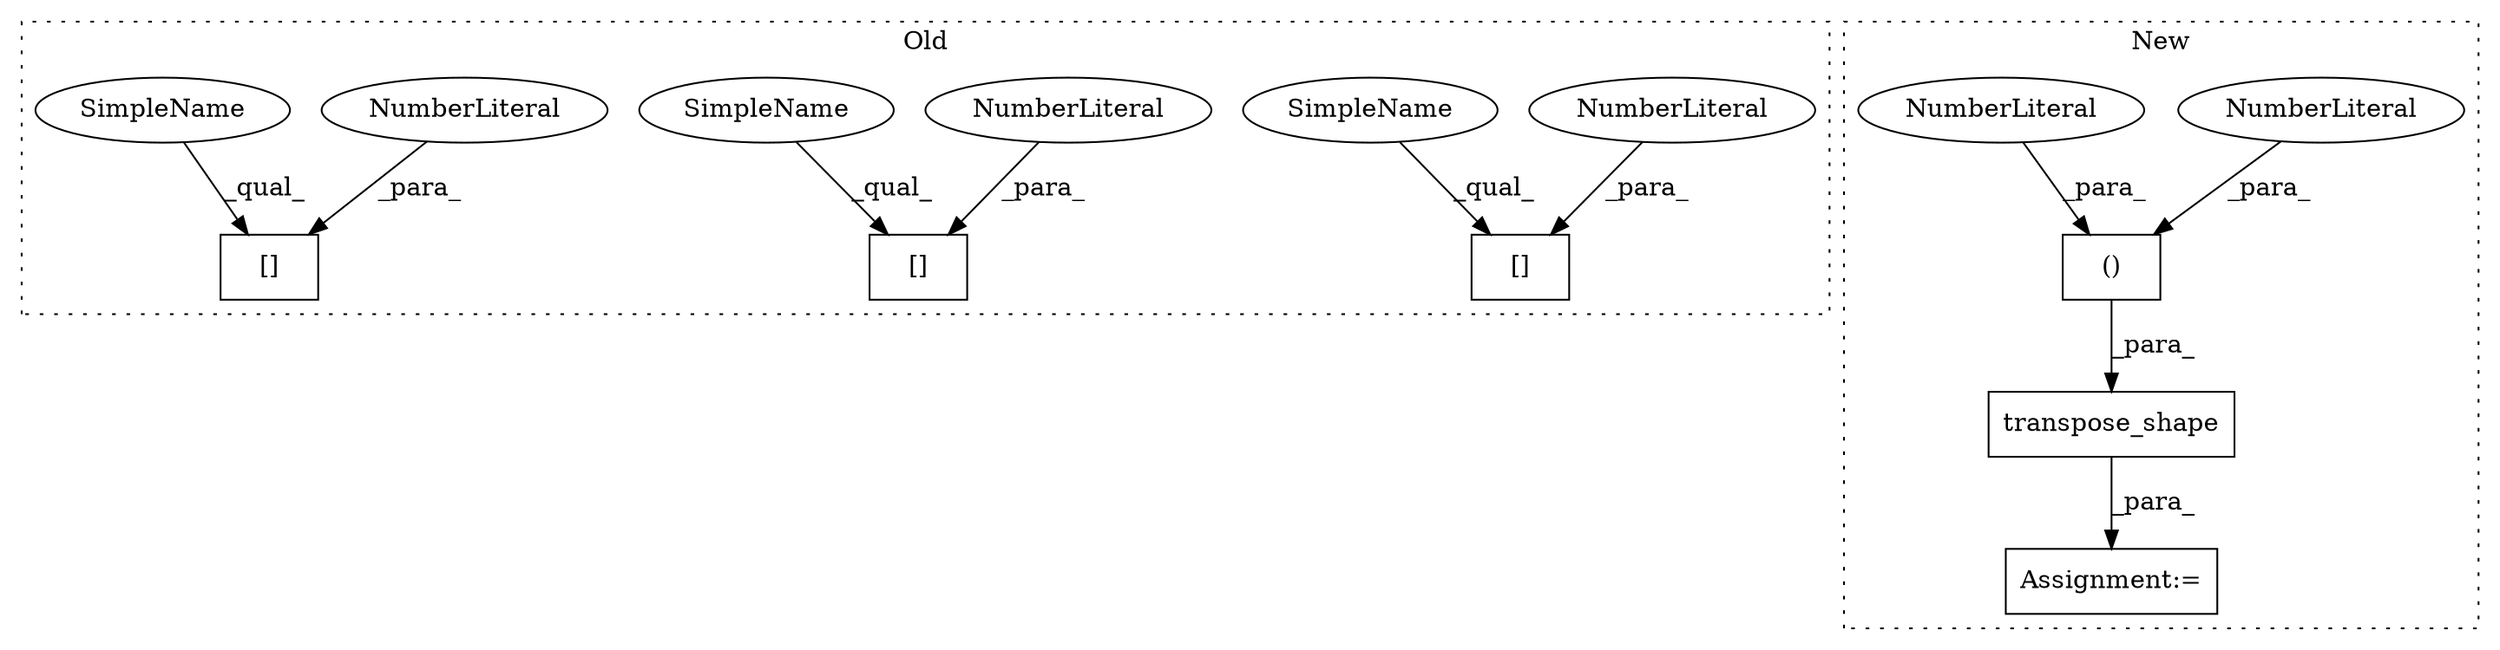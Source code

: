 digraph G {
subgraph cluster0 {
1 [label="[]" a="2" s="31944,31953" l="8,1" shape="box"];
5 [label="NumberLiteral" a="34" s="31952" l="1" shape="ellipse"];
8 [label="[]" a="2" s="31884,31893" l="8,1" shape="box"];
9 [label="NumberLiteral" a="34" s="31892" l="1" shape="ellipse"];
10 [label="[]" a="2" s="31914,31923" l="8,1" shape="box"];
11 [label="NumberLiteral" a="34" s="31922" l="1" shape="ellipse"];
12 [label="SimpleName" a="42" s="31884" l="7" shape="ellipse"];
13 [label="SimpleName" a="42" s="31914" l="7" shape="ellipse"];
14 [label="SimpleName" a="42" s="31944" l="7" shape="ellipse"];
label = "Old";
style="dotted";
}
subgraph cluster1 {
2 [label="transpose_shape" a="32" s="31920,31990" l="16,2" shape="box"];
3 [label="()" a="106" s="31961" l="29" shape="box"];
4 [label="NumberLiteral" a="34" s="31961" l="1" shape="ellipse"];
6 [label="Assignment:=" a="7" s="31919" l="1" shape="box"];
7 [label="NumberLiteral" a="34" s="31989" l="1" shape="ellipse"];
label = "New";
style="dotted";
}
2 -> 6 [label="_para_"];
3 -> 2 [label="_para_"];
4 -> 3 [label="_para_"];
5 -> 1 [label="_para_"];
7 -> 3 [label="_para_"];
9 -> 8 [label="_para_"];
11 -> 10 [label="_para_"];
12 -> 8 [label="_qual_"];
13 -> 10 [label="_qual_"];
14 -> 1 [label="_qual_"];
}